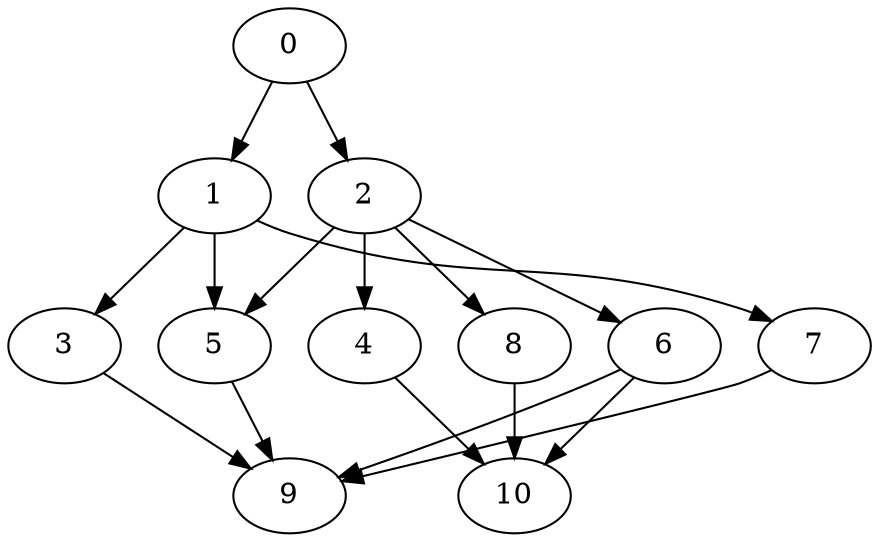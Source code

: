 digraph G {
	graph [ordering=in];
	node [label="\N"];
	graph [bb="0,0,414,252"];
	0 [pos="135,234", width="0.75", height="0.50"];
	1 [pos="99,162", width="0.75", height="0.50"];
	2 [pos="171,162", width="0.75", height="0.50"];
	3 [pos="27,90", width="0.75", height="0.50"];
	5 [pos="99,90", width="0.75", height="0.50"];
	7 [pos="243,90", width="0.75", height="0.50"];
	4 [pos="315,90", width="0.75", height="0.50"];
	6 [pos="171,90", width="0.75", height="0.50"];
	8 [pos="387,90", width="0.75", height="0.50"];
	9 [pos="135,18", width="0.75", height="0.50"];
	10 [pos="315,18", width="0.75", height="0.50"];
	0 -> 1 [pos="e,108,179 126,217 122,208 117,198 112,188"];
	0 -> 2 [pos="e,162,179 144,217 148,208 153,198 158,188"];
	1 -> 3 [pos="e,42,105 84,147 74,137 61,124 49,112"];
	1 -> 5 [pos="e,99,108 99,144 99,136 99,127 99,118"];
	1 -> 7 [pos="e,221,101 121,151 145,138 185,119 212,105"];
	2 -> 4 [pos="e,293,101 193,151 217,138 257,119 284,105"];
	2 -> 5 [pos="e,114,105 156,147 146,137 133,124 121,112"];
	2 -> 6 [pos="e,171,108 171,144 171,136 171,127 171,118"];
	2 -> 8 [pos="e,366,101 196,156 232,147 297,129 351,108 353,107 355,106 357,105"];
	3 -> 9 [pos="e,116,31 46,77 63,66 88,49 108,37"];
	5 -> 9 [pos="e,126,35 108,73 112,64 117,54 122,44"];
	6 -> 9 [pos="e,144,35 162,73 158,64 153,54 148,44"];
	7 -> 9 [pos="e,154,31 224,77 207,66 182,49 162,37"];
	4 -> 10 [pos="e,315,36 315,72 315,64 315,55 315,46"];
	8 -> 10 [pos="e,330,33 372,75 362,65 349,52 337,40"];
	6 -> 10 [pos="e,293,29 193,79 217,66 257,47 284,33"];
}
